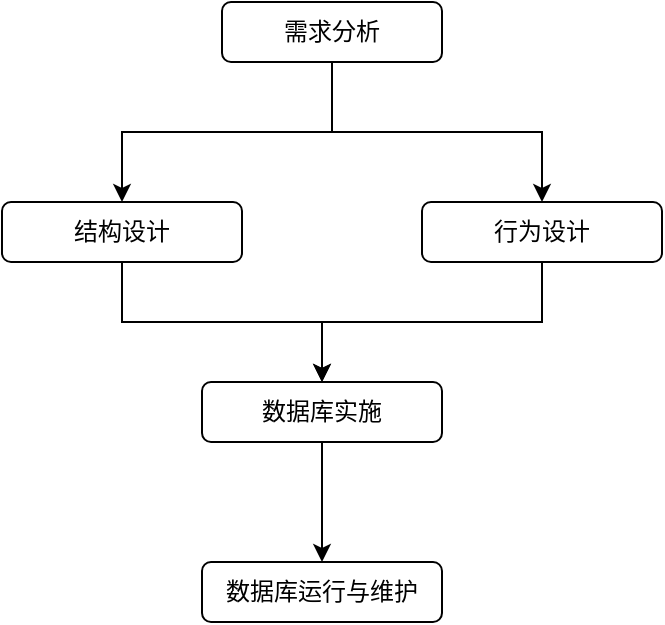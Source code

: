 <mxfile version="20.4.0" type="github">
  <diagram id="R2lEEEUBdFMjLlhIrx00" name="Page-1">
    <mxGraphModel dx="345" dy="739" grid="1" gridSize="10" guides="1" tooltips="1" connect="1" arrows="1" fold="1" page="1" pageScale="1" pageWidth="850" pageHeight="1100" math="0" shadow="0" extFonts="Permanent Marker^https://fonts.googleapis.com/css?family=Permanent+Marker">
      <root>
        <mxCell id="0" />
        <mxCell id="1" parent="0" />
        <mxCell id="gVQdiMnlo7FjY__oL37W-29" value="" style="edgeStyle=orthogonalEdgeStyle;rounded=0;orthogonalLoop=1;jettySize=auto;html=1;entryX=0.5;entryY=0;entryDx=0;entryDy=0;" edge="1" parent="1" source="gVQdiMnlo7FjY__oL37W-14" target="gVQdiMnlo7FjY__oL37W-16">
          <mxGeometry relative="1" as="geometry">
            <mxPoint x="185" y="275" as="targetPoint" />
          </mxGeometry>
        </mxCell>
        <mxCell id="gVQdiMnlo7FjY__oL37W-14" value="需求分析" style="rounded=1;whiteSpace=wrap;html=1;" vertex="1" parent="1">
          <mxGeometry x="130" y="180" width="110" height="30" as="geometry" />
        </mxCell>
        <mxCell id="gVQdiMnlo7FjY__oL37W-32" style="edgeStyle=orthogonalEdgeStyle;rounded=0;orthogonalLoop=1;jettySize=auto;html=1;entryX=0.5;entryY=0;entryDx=0;entryDy=0;" edge="1" parent="1" source="gVQdiMnlo7FjY__oL37W-15" target="gVQdiMnlo7FjY__oL37W-19">
          <mxGeometry relative="1" as="geometry" />
        </mxCell>
        <mxCell id="gVQdiMnlo7FjY__oL37W-15" value="行为设计" style="rounded=1;whiteSpace=wrap;html=1;" vertex="1" parent="1">
          <mxGeometry x="230" y="280" width="120" height="30" as="geometry" />
        </mxCell>
        <mxCell id="gVQdiMnlo7FjY__oL37W-31" style="edgeStyle=orthogonalEdgeStyle;rounded=0;orthogonalLoop=1;jettySize=auto;html=1;" edge="1" parent="1" source="gVQdiMnlo7FjY__oL37W-16" target="gVQdiMnlo7FjY__oL37W-19">
          <mxGeometry relative="1" as="geometry" />
        </mxCell>
        <mxCell id="gVQdiMnlo7FjY__oL37W-16" value="结构设计" style="rounded=1;whiteSpace=wrap;html=1;" vertex="1" parent="1">
          <mxGeometry x="20" y="280" width="120" height="30" as="geometry" />
        </mxCell>
        <mxCell id="gVQdiMnlo7FjY__oL37W-33" style="edgeStyle=orthogonalEdgeStyle;rounded=0;orthogonalLoop=1;jettySize=auto;html=1;" edge="1" parent="1" source="gVQdiMnlo7FjY__oL37W-19" target="gVQdiMnlo7FjY__oL37W-20">
          <mxGeometry relative="1" as="geometry" />
        </mxCell>
        <mxCell id="gVQdiMnlo7FjY__oL37W-19" value="数据库实施" style="rounded=1;whiteSpace=wrap;html=1;" vertex="1" parent="1">
          <mxGeometry x="120" y="370" width="120" height="30" as="geometry" />
        </mxCell>
        <mxCell id="gVQdiMnlo7FjY__oL37W-20" value="数据库运行与维护" style="rounded=1;whiteSpace=wrap;html=1;" vertex="1" parent="1">
          <mxGeometry x="120" y="460" width="120" height="30" as="geometry" />
        </mxCell>
        <mxCell id="gVQdiMnlo7FjY__oL37W-30" value="" style="edgeStyle=orthogonalEdgeStyle;rounded=0;orthogonalLoop=1;jettySize=auto;html=1;entryX=0.5;entryY=0;entryDx=0;entryDy=0;exitX=0.5;exitY=1;exitDx=0;exitDy=0;" edge="1" parent="1" source="gVQdiMnlo7FjY__oL37W-14" target="gVQdiMnlo7FjY__oL37W-15">
          <mxGeometry relative="1" as="geometry">
            <mxPoint x="195" y="220" as="sourcePoint" />
            <mxPoint x="195" y="285" as="targetPoint" />
          </mxGeometry>
        </mxCell>
      </root>
    </mxGraphModel>
  </diagram>
</mxfile>
